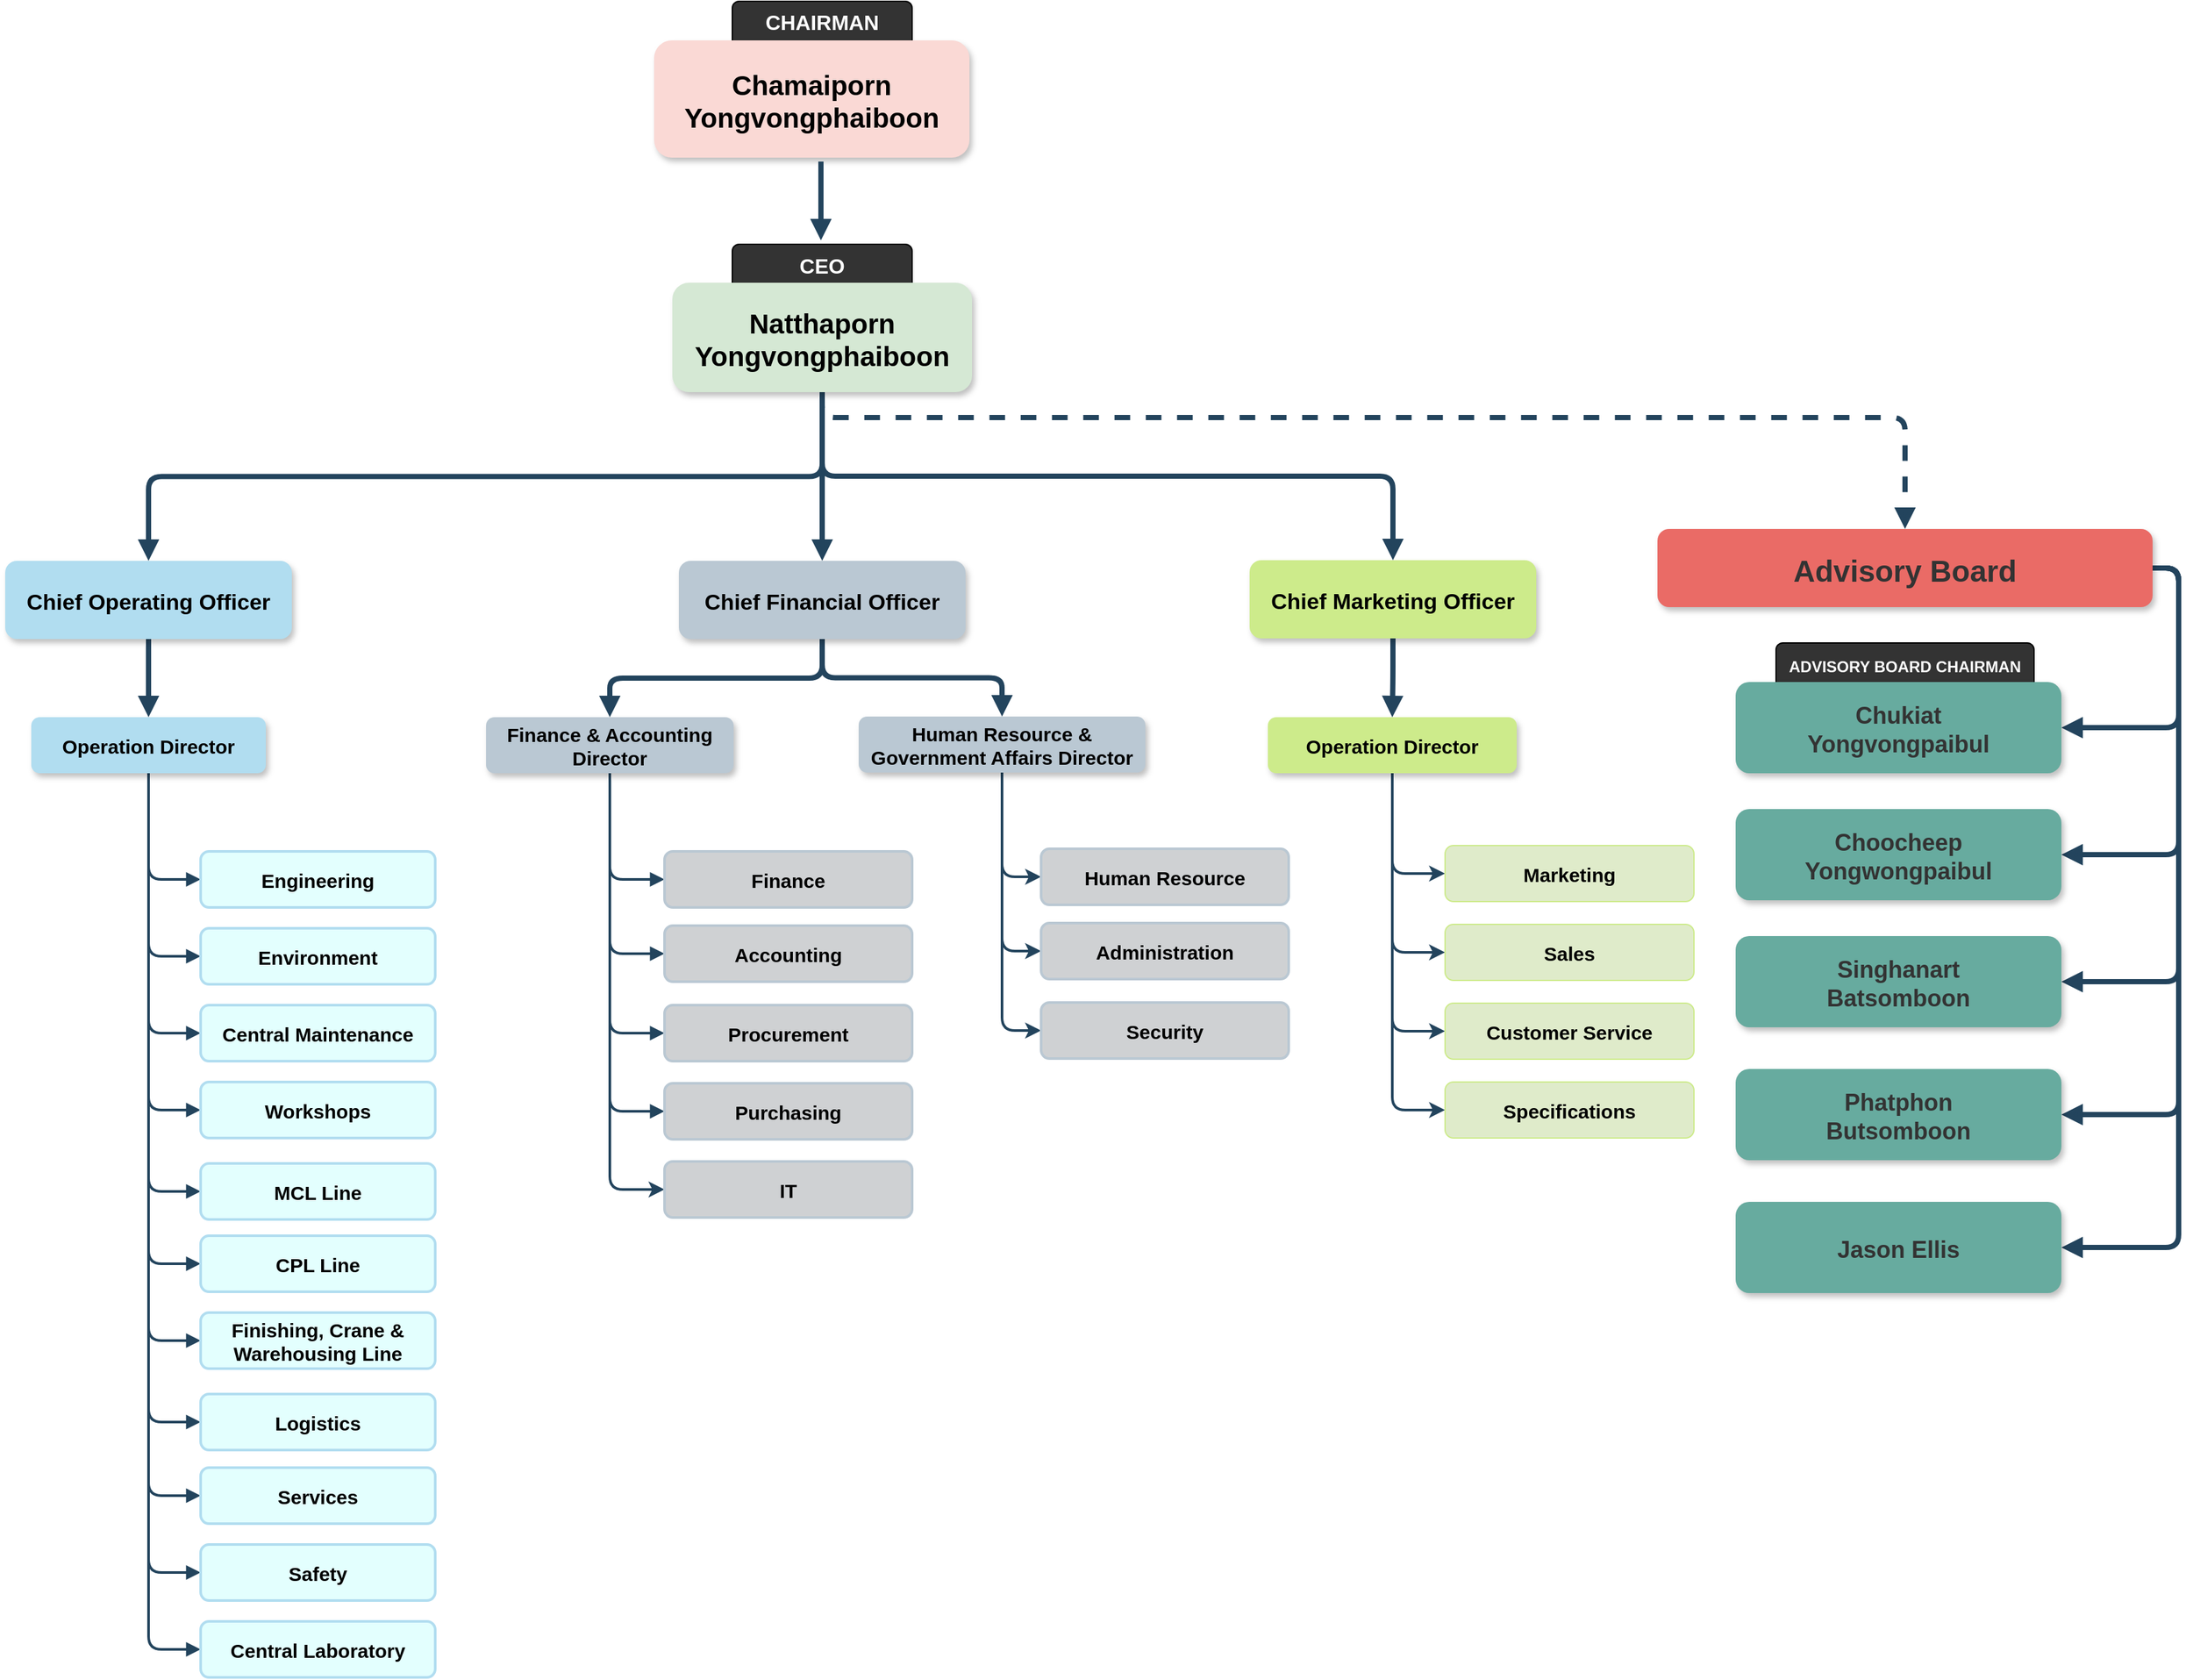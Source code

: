 <mxfile version="10.9.8" type="github"><diagram name="Page-1" id="97916047-d0de-89f5-080d-49f4d83e522f"><mxGraphModel dx="2066" dy="1140" grid="1" gridSize="10" guides="1" tooltips="1" connect="1" arrows="1" fold="1" page="1" pageScale="1.5" pageWidth="1169" pageHeight="827" background="#ffffff" math="0" shadow="0"><root><mxCell id="0"/><mxCell id="1" parent="0"/><mxCell id="DeESuASevOfpYethE6Bz-62" value="&lt;font color=&quot;#FFFFFF&quot;&gt;CEO&lt;/font&gt;" style="rounded=1;whiteSpace=wrap;html=1;fillColor=#333333;fontSize=16;verticalAlign=top;fontStyle=1" parent="1" vertex="1"><mxGeometry x="703" y="206.5" width="138" height="35" as="geometry"/></mxCell><mxCell id="DeESuASevOfpYethE6Bz-60" value="&lt;font color=&quot;#FFFFFF&quot;&gt;CHAIRMAN&lt;/font&gt;" style="rounded=1;whiteSpace=wrap;html=1;fillColor=#333333;fontSize=16;verticalAlign=top;fontStyle=1" parent="1" vertex="1"><mxGeometry x="703" y="20" width="138" height="35" as="geometry"/></mxCell><mxCell id="DeESuASevOfpYethE6Bz-104" value="" style="edgeStyle=orthogonalEdgeStyle;rounded=1;orthogonalLoop=1;jettySize=auto;html=1;strokeColor=#23445D;strokeWidth=4;fontFamily=Helvetica;fontSize=15;fontColor=#333333;entryX=0.5;entryY=0;entryDx=0;entryDy=0;endArrow=block;endFill=1;" parent="1" source="3" target="DeESuASevOfpYethE6Bz-107" edge="1"><mxGeometry relative="1" as="geometry"><mxPoint x="772" y="548.5" as="targetPoint"/></mxGeometry></mxCell><mxCell id="DeESuASevOfpYethE6Bz-146" style="edgeStyle=orthogonalEdgeStyle;rounded=1;orthogonalLoop=1;jettySize=auto;html=1;exitX=0.5;exitY=1;exitDx=0;exitDy=0;entryX=0.5;entryY=0;entryDx=0;entryDy=0;endArrow=block;endFill=1;strokeColor=#23445D;strokeWidth=4;fontFamily=Helvetica;fontSize=15;fontColor=#333333;" parent="1" source="3" target="DeESuASevOfpYethE6Bz-145" edge="1"><mxGeometry relative="1" as="geometry"/></mxCell><mxCell id="3" value="Chief Financial Officer" style="rounded=1;fillColor=#bac8d3;strokeColor=none;shadow=1;fontStyle=1;fontSize=17;" parent="1" vertex="1"><mxGeometry x="662" y="449.5" width="220" height="60" as="geometry"/></mxCell><mxCell id="DeESuASevOfpYethE6Bz-85" style="edgeStyle=orthogonalEdgeStyle;rounded=1;orthogonalLoop=1;jettySize=auto;html=1;exitX=1;exitY=0.5;exitDx=0;exitDy=0;entryX=1;entryY=0.5;entryDx=0;entryDy=0;strokeColor=#23445D;strokeWidth=4;fontFamily=Helvetica;fontSize=18;fontColor=#333333;endArrow=block;endFill=1;" parent="1" source="7" target="DeESuASevOfpYethE6Bz-68" edge="1"><mxGeometry relative="1" as="geometry"><Array as="points"><mxPoint x="1813" y="455"/><mxPoint x="1813" y="578"/></Array></mxGeometry></mxCell><mxCell id="DeESuASevOfpYethE6Bz-93" style="edgeStyle=orthogonalEdgeStyle;rounded=1;orthogonalLoop=1;jettySize=auto;html=1;exitX=1;exitY=0.5;exitDx=0;exitDy=0;entryX=1;entryY=0.5;entryDx=0;entryDy=0;strokeColor=#23445D;strokeWidth=4;fontFamily=Helvetica;fontSize=23;fontColor=#333333;endArrow=block;endFill=1;" parent="1" source="7" target="DeESuASevOfpYethE6Bz-89" edge="1"><mxGeometry relative="1" as="geometry"><Array as="points"><mxPoint x="1813" y="455"/><mxPoint x="1813" y="675"/></Array></mxGeometry></mxCell><mxCell id="DeESuASevOfpYethE6Bz-94" style="edgeStyle=orthogonalEdgeStyle;rounded=1;orthogonalLoop=1;jettySize=auto;html=1;exitX=1;exitY=0.5;exitDx=0;exitDy=0;entryX=1;entryY=0.5;entryDx=0;entryDy=0;strokeColor=#23445D;strokeWidth=4;fontFamily=Helvetica;fontSize=23;fontColor=#333333;endArrow=block;endFill=1;" parent="1" source="7" target="DeESuASevOfpYethE6Bz-90" edge="1"><mxGeometry relative="1" as="geometry"/></mxCell><mxCell id="DeESuASevOfpYethE6Bz-95" style="edgeStyle=orthogonalEdgeStyle;rounded=1;orthogonalLoop=1;jettySize=auto;html=1;exitX=1;exitY=0.5;exitDx=0;exitDy=0;entryX=1;entryY=0.5;entryDx=0;entryDy=0;strokeColor=#23445D;strokeWidth=4;fontFamily=Helvetica;fontSize=23;fontColor=#333333;endArrow=block;endFill=1;" parent="1" source="7" target="DeESuASevOfpYethE6Bz-91" edge="1"><mxGeometry relative="1" as="geometry"/></mxCell><mxCell id="DeESuASevOfpYethE6Bz-96" style="edgeStyle=orthogonalEdgeStyle;rounded=1;orthogonalLoop=1;jettySize=auto;html=1;exitX=1;exitY=0.5;exitDx=0;exitDy=0;entryX=1;entryY=0.5;entryDx=0;entryDy=0;strokeColor=#23445D;strokeWidth=4;fontFamily=Helvetica;fontSize=23;fontColor=#333333;endArrow=block;endFill=1;" parent="1" source="7" target="DeESuASevOfpYethE6Bz-92" edge="1"><mxGeometry relative="1" as="geometry"/></mxCell><mxCell id="7" value="Advisory Board" style="rounded=1;fillColor=#EA6B66;strokeColor=none;shadow=1;gradientColor=none;fontStyle=1;fontColor=#333333;fontSize=23;" parent="1" vertex="1"><mxGeometry x="1413" y="425" width="380" height="60" as="geometry"/></mxCell><mxCell id="29" value="" style="edgeStyle=elbowEdgeStyle;elbow=vertical;strokeWidth=4;endArrow=block;endFill=1;fontStyle=1;strokeColor=#23445D;" parent="1" source="2" target="3" edge="1"><mxGeometry x="22" y="209.5" width="100" height="100" as="geometry"><mxPoint x="22" y="309.5" as="sourcePoint"/><mxPoint x="122" y="209.5" as="targetPoint"/></mxGeometry></mxCell><mxCell id="33" value="" style="edgeStyle=elbowEdgeStyle;elbow=vertical;strokeWidth=4;endArrow=block;endFill=1;fontStyle=1;dashed=1;strokeColor=#23445D;" parent="1" source="2" target="7" edge="1"><mxGeometry x="22" y="209.5" width="100" height="100" as="geometry"><mxPoint x="22" y="309.5" as="sourcePoint"/><mxPoint x="122" y="209.5" as="targetPoint"/><Array as="points"><mxPoint x="1062" y="339.5"/></Array></mxGeometry></mxCell><mxCell id="DeESuASevOfpYethE6Bz-55" value="&#xA;Chamaiporn &#xA;Yongvongphaiboon&#xA;" style="rounded=1;fillColor=#fad9d5;strokeColor=none;shadow=1;fontStyle=1;fontSize=21;verticalAlign=middle;fontFamily=Helvetica;" parent="1" vertex="1"><mxGeometry x="643" y="50" width="242" height="90" as="geometry"/></mxCell><mxCell id="DeESuASevOfpYethE6Bz-59" value="" style="edgeStyle=elbowEdgeStyle;elbow=vertical;strokeWidth=4;endArrow=block;endFill=1;fontStyle=1;strokeColor=#23445D;exitX=0.529;exitY=1.033;exitDx=0;exitDy=0;exitPerimeter=0;" parent="1" source="DeESuASevOfpYethE6Bz-55" edge="1"><mxGeometry x="21" y="23.5" width="100" height="100" as="geometry"><mxPoint x="771" y="123.5" as="sourcePoint"/><mxPoint x="771" y="203.5" as="targetPoint"/></mxGeometry></mxCell><mxCell id="DeESuASevOfpYethE6Bz-99" style="edgeStyle=orthogonalEdgeStyle;rounded=1;orthogonalLoop=1;jettySize=auto;html=1;exitX=0.5;exitY=1;exitDx=0;exitDy=0;entryX=0.5;entryY=0;entryDx=0;entryDy=0;strokeColor=#23445D;strokeWidth=4;fontFamily=Helvetica;fontSize=21;fontColor=#333333;endArrow=block;endFill=1;" parent="1" source="2" target="DeESuASevOfpYethE6Bz-97" edge="1"><mxGeometry relative="1" as="geometry"/></mxCell><mxCell id="DeESuASevOfpYethE6Bz-100" style="edgeStyle=orthogonalEdgeStyle;rounded=1;orthogonalLoop=1;jettySize=auto;html=1;exitX=0.5;exitY=1;exitDx=0;exitDy=0;strokeColor=#23445D;strokeWidth=4;fontFamily=Helvetica;fontSize=21;fontColor=#333333;endArrow=block;endFill=1;" parent="1" source="2" target="DeESuASevOfpYethE6Bz-98" edge="1"><mxGeometry relative="1" as="geometry"/></mxCell><mxCell id="2" value="Natthaporn &#xA;Yongvongphaiboon" style="rounded=1;fillColor=#d5e8d4;strokeColor=none;shadow=1;fontStyle=1;fontSize=21;" parent="1" vertex="1"><mxGeometry x="657" y="236" width="230" height="84" as="geometry"/></mxCell><mxCell id="DeESuASevOfpYethE6Bz-67" value="&lt;font style=&quot;font-size: 12px&quot; color=&quot;#FFFFFF&quot;&gt;ADVISORY BOARD CHAIRMAN&lt;/font&gt;" style="rounded=1;whiteSpace=wrap;html=1;fillColor=#333333;fontSize=16;verticalAlign=top;fontStyle=1" parent="1" vertex="1"><mxGeometry x="1504" y="512.5" width="198" height="35" as="geometry"/></mxCell><mxCell id="DeESuASevOfpYethE6Bz-68" value="&#xA;Chukiat&#xA;Yongvongpaibul&#xA;" style="rounded=1;fillColor=#67AB9F;strokeColor=none;shadow=1;fontStyle=1;fontColor=#333333;fontSize=18;verticalAlign=middle;fontFamily=Helvetica;labelBackgroundColor=none;" parent="1" vertex="1"><mxGeometry x="1473" y="542.5" width="250" height="70" as="geometry"/></mxCell><mxCell id="DeESuASevOfpYethE6Bz-89" value="Choocheep &#xA;Yongwongpaibul" style="rounded=1;fillColor=#67AB9F;strokeColor=none;shadow=1;fontStyle=1;fontColor=#333333;fontSize=18;verticalAlign=middle;fontFamily=Helvetica;labelBackgroundColor=none;" parent="1" vertex="1"><mxGeometry x="1473" y="640" width="250" height="70" as="geometry"/></mxCell><mxCell id="DeESuASevOfpYethE6Bz-90" value="Singhanart &#xA;Batsomboon" style="rounded=1;fillColor=#67AB9F;strokeColor=none;shadow=1;fontStyle=1;fontColor=#333333;fontSize=18;verticalAlign=middle;fontFamily=Helvetica;labelBackgroundColor=none;" parent="1" vertex="1"><mxGeometry x="1473" y="737.5" width="250" height="70" as="geometry"/></mxCell><mxCell id="DeESuASevOfpYethE6Bz-91" value="Phatphon &#xA;Butsomboon" style="rounded=1;fillColor=#67AB9F;strokeColor=none;shadow=1;fontStyle=1;fontColor=#333333;fontSize=18;verticalAlign=middle;fontFamily=Helvetica;labelBackgroundColor=none;" parent="1" vertex="1"><mxGeometry x="1473" y="839.5" width="250" height="70" as="geometry"/></mxCell><mxCell id="DeESuASevOfpYethE6Bz-92" value="Jason Ellis" style="rounded=1;fillColor=#67AB9F;strokeColor=none;shadow=1;fontStyle=1;fontColor=#333333;fontSize=18;verticalAlign=middle;fontFamily=Helvetica;labelBackgroundColor=none;" parent="1" vertex="1"><mxGeometry x="1473" y="941.5" width="250" height="70" as="geometry"/></mxCell><mxCell id="DeESuASevOfpYethE6Bz-102" value="" style="edgeStyle=orthogonalEdgeStyle;rounded=1;orthogonalLoop=1;jettySize=auto;html=1;strokeColor=#23445D;strokeWidth=4;fontFamily=Helvetica;fontSize=17;fontColor=#333333;endArrow=block;endFill=1;" parent="1" source="DeESuASevOfpYethE6Bz-97" target="DeESuASevOfpYethE6Bz-101" edge="1"><mxGeometry relative="1" as="geometry"/></mxCell><mxCell id="DeESuASevOfpYethE6Bz-97" value="Chief Operating Officer" style="rounded=1;fillColor=#b1ddf0;strokeColor=none;shadow=1;fontStyle=1;fontSize=17;" parent="1" vertex="1"><mxGeometry x="145" y="449.5" width="220" height="60" as="geometry"/></mxCell><mxCell id="DeESuASevOfpYethE6Bz-115" style="edgeStyle=orthogonalEdgeStyle;rounded=1;orthogonalLoop=1;jettySize=auto;html=1;exitX=0.5;exitY=1;exitDx=0;exitDy=0;entryX=0;entryY=0.5;entryDx=0;entryDy=0;endArrow=block;endFill=1;strokeColor=#23445D;strokeWidth=2;fontFamily=Helvetica;fontSize=15;fontColor=#333333;" parent="1" source="DeESuASevOfpYethE6Bz-101" target="DeESuASevOfpYethE6Bz-110" edge="1"><mxGeometry relative="1" as="geometry"/></mxCell><mxCell id="DeESuASevOfpYethE6Bz-116" style="edgeStyle=orthogonalEdgeStyle;rounded=1;orthogonalLoop=1;jettySize=auto;html=1;exitX=0.5;exitY=1;exitDx=0;exitDy=0;entryX=0;entryY=0.5;entryDx=0;entryDy=0;endArrow=block;endFill=1;strokeColor=#23445D;strokeWidth=2;fontFamily=Helvetica;fontSize=15;fontColor=#333333;" parent="1" source="DeESuASevOfpYethE6Bz-101" target="DeESuASevOfpYethE6Bz-114" edge="1"><mxGeometry relative="1" as="geometry"/></mxCell><mxCell id="DeESuASevOfpYethE6Bz-122" style="edgeStyle=orthogonalEdgeStyle;rounded=1;orthogonalLoop=1;jettySize=auto;html=1;exitX=0.5;exitY=1;exitDx=0;exitDy=0;entryX=0;entryY=0.5;entryDx=0;entryDy=0;endArrow=block;endFill=1;strokeColor=#23445D;strokeWidth=2;fontFamily=Helvetica;fontSize=15;fontColor=#333333;" parent="1" source="DeESuASevOfpYethE6Bz-101" target="DeESuASevOfpYethE6Bz-119" edge="1"><mxGeometry relative="1" as="geometry"/></mxCell><mxCell id="DeESuASevOfpYethE6Bz-123" style="edgeStyle=orthogonalEdgeStyle;rounded=1;orthogonalLoop=1;jettySize=auto;html=1;exitX=0.5;exitY=1;exitDx=0;exitDy=0;entryX=0;entryY=0.5;entryDx=0;entryDy=0;endArrow=block;endFill=1;strokeColor=#23445D;strokeWidth=2;fontFamily=Helvetica;fontSize=15;fontColor=#333333;" parent="1" source="DeESuASevOfpYethE6Bz-101" target="DeESuASevOfpYethE6Bz-118" edge="1"><mxGeometry relative="1" as="geometry"/></mxCell><mxCell id="DeESuASevOfpYethE6Bz-124" style="edgeStyle=orthogonalEdgeStyle;rounded=1;orthogonalLoop=1;jettySize=auto;html=1;exitX=0.5;exitY=1;exitDx=0;exitDy=0;entryX=0;entryY=0.5;entryDx=0;entryDy=0;endArrow=block;endFill=1;strokeColor=#23445D;strokeWidth=2;fontFamily=Helvetica;fontSize=15;fontColor=#333333;" parent="1" source="DeESuASevOfpYethE6Bz-101" target="DeESuASevOfpYethE6Bz-120" edge="1"><mxGeometry relative="1" as="geometry"/></mxCell><mxCell id="DeESuASevOfpYethE6Bz-139" style="edgeStyle=orthogonalEdgeStyle;rounded=1;orthogonalLoop=1;jettySize=auto;html=1;exitX=0.5;exitY=1;exitDx=0;exitDy=0;entryX=0;entryY=0.5;entryDx=0;entryDy=0;endArrow=block;endFill=1;strokeColor=#23445D;strokeWidth=2;fontFamily=Helvetica;fontSize=15;fontColor=#333333;" parent="1" source="DeESuASevOfpYethE6Bz-101" target="DeESuASevOfpYethE6Bz-126" edge="1"><mxGeometry relative="1" as="geometry"/></mxCell><mxCell id="DeESuASevOfpYethE6Bz-140" style="edgeStyle=orthogonalEdgeStyle;rounded=1;orthogonalLoop=1;jettySize=auto;html=1;exitX=0.5;exitY=1;exitDx=0;exitDy=0;entryX=0;entryY=0.5;entryDx=0;entryDy=0;endArrow=block;endFill=1;strokeColor=#23445D;strokeWidth=2;fontFamily=Helvetica;fontSize=15;fontColor=#333333;" parent="1" source="DeESuASevOfpYethE6Bz-101" target="DeESuASevOfpYethE6Bz-125" edge="1"><mxGeometry relative="1" as="geometry"/></mxCell><mxCell id="DeESuASevOfpYethE6Bz-141" style="edgeStyle=orthogonalEdgeStyle;rounded=1;orthogonalLoop=1;jettySize=auto;html=1;exitX=0.5;exitY=1;exitDx=0;exitDy=0;entryX=0;entryY=0.5;entryDx=0;entryDy=0;endArrow=block;endFill=1;strokeColor=#23445D;strokeWidth=2;fontFamily=Helvetica;fontSize=15;fontColor=#333333;" parent="1" source="DeESuASevOfpYethE6Bz-101" target="DeESuASevOfpYethE6Bz-127" edge="1"><mxGeometry relative="1" as="geometry"/></mxCell><mxCell id="DeESuASevOfpYethE6Bz-142" style="edgeStyle=orthogonalEdgeStyle;rounded=1;orthogonalLoop=1;jettySize=auto;html=1;exitX=0.5;exitY=1;exitDx=0;exitDy=0;entryX=0;entryY=0.5;entryDx=0;entryDy=0;endArrow=block;endFill=1;strokeColor=#23445D;strokeWidth=2;fontFamily=Helvetica;fontSize=15;fontColor=#333333;" parent="1" source="DeESuASevOfpYethE6Bz-101" target="DeESuASevOfpYethE6Bz-129" edge="1"><mxGeometry relative="1" as="geometry"/></mxCell><mxCell id="DeESuASevOfpYethE6Bz-143" style="edgeStyle=orthogonalEdgeStyle;rounded=1;orthogonalLoop=1;jettySize=auto;html=1;exitX=0.5;exitY=1;exitDx=0;exitDy=0;entryX=0;entryY=0.5;entryDx=0;entryDy=0;endArrow=block;endFill=1;strokeColor=#23445D;strokeWidth=2;fontFamily=Helvetica;fontSize=15;fontColor=#333333;" parent="1" source="DeESuASevOfpYethE6Bz-101" target="DeESuASevOfpYethE6Bz-128" edge="1"><mxGeometry relative="1" as="geometry"/></mxCell><mxCell id="DeESuASevOfpYethE6Bz-144" style="edgeStyle=orthogonalEdgeStyle;rounded=1;orthogonalLoop=1;jettySize=auto;html=1;exitX=0.5;exitY=1;exitDx=0;exitDy=0;entryX=0;entryY=0.5;entryDx=0;entryDy=0;endArrow=block;endFill=1;strokeColor=#23445D;strokeWidth=2;fontFamily=Helvetica;fontSize=15;fontColor=#333333;" parent="1" source="DeESuASevOfpYethE6Bz-101" target="DeESuASevOfpYethE6Bz-130" edge="1"><mxGeometry relative="1" as="geometry"/></mxCell><mxCell id="DeESuASevOfpYethE6Bz-101" value="Operation Director" style="rounded=1;fillColor=#b1ddf0;strokeColor=none;shadow=1;fontStyle=1;fontSize=15;" parent="1" vertex="1"><mxGeometry x="165" y="569.5" width="180" height="43" as="geometry"/></mxCell><mxCell id="DeESuASevOfpYethE6Bz-110" value="Environment" style="rounded=1;fillColor=#E3FFFE;strokeColor=#B1DDF0;shadow=0;fontStyle=1;fontSize=15;strokeWidth=2;" parent="1" vertex="1"><mxGeometry x="295" y="731.5" width="180" height="43" as="geometry"/></mxCell><mxCell id="DeESuASevOfpYethE6Bz-106" value="" style="edgeStyle=orthogonalEdgeStyle;rounded=1;orthogonalLoop=1;jettySize=auto;html=1;strokeColor=#23445D;strokeWidth=4;fontFamily=Helvetica;fontSize=15;fontColor=#333333;endArrow=block;endFill=1;" parent="1" source="DeESuASevOfpYethE6Bz-98" target="DeESuASevOfpYethE6Bz-109" edge="1"><mxGeometry relative="1" as="geometry"><mxPoint x="1210" y="542" as="targetPoint"/></mxGeometry></mxCell><mxCell id="DeESuASevOfpYethE6Bz-98" value="Chief Marketing Officer" style="rounded=1;fillColor=#cdeb8b;strokeColor=none;shadow=1;fontStyle=1;fontSize=17;" parent="1" vertex="1"><mxGeometry x="1100" y="449" width="220" height="60" as="geometry"/></mxCell><mxCell id="VW0K3nMkxU76PBS7Rnt--36" style="edgeStyle=orthogonalEdgeStyle;rounded=1;orthogonalLoop=1;jettySize=auto;html=1;exitX=0.5;exitY=1;exitDx=0;exitDy=0;entryX=0;entryY=0.5;entryDx=0;entryDy=0;strokeWidth=2;strokeColor=#23445D;" edge="1" parent="1" source="DeESuASevOfpYethE6Bz-107" target="VW0K3nMkxU76PBS7Rnt--33"><mxGeometry relative="1" as="geometry"/></mxCell><mxCell id="VW0K3nMkxU76PBS7Rnt--37" style="edgeStyle=orthogonalEdgeStyle;rounded=1;orthogonalLoop=1;jettySize=auto;html=1;exitX=0.5;exitY=1;exitDx=0;exitDy=0;entryX=0;entryY=0.5;entryDx=0;entryDy=0;strokeColor=#23445D;strokeWidth=2;" edge="1" parent="1" source="DeESuASevOfpYethE6Bz-107" target="VW0K3nMkxU76PBS7Rnt--34"><mxGeometry relative="1" as="geometry"/></mxCell><mxCell id="VW0K3nMkxU76PBS7Rnt--39" style="edgeStyle=orthogonalEdgeStyle;rounded=1;orthogonalLoop=1;jettySize=auto;html=1;exitX=0.5;exitY=1;exitDx=0;exitDy=0;entryX=0;entryY=0.5;entryDx=0;entryDy=0;strokeColor=#23445D;strokeWidth=2;" edge="1" parent="1" source="DeESuASevOfpYethE6Bz-107" target="VW0K3nMkxU76PBS7Rnt--35"><mxGeometry relative="1" as="geometry"/></mxCell><mxCell id="DeESuASevOfpYethE6Bz-107" value="Human Resource &amp;&#xA;Government Affairs Director" style="rounded=1;fillColor=#BAC8D3;strokeColor=none;shadow=1;fontStyle=1;fontSize=15;" parent="1" vertex="1"><mxGeometry x="800" y="569" width="220" height="43" as="geometry"/></mxCell><mxCell id="VW0K3nMkxU76PBS7Rnt--42" style="edgeStyle=orthogonalEdgeStyle;rounded=1;orthogonalLoop=1;jettySize=auto;html=1;exitX=0.5;exitY=1;exitDx=0;exitDy=0;entryX=0;entryY=0.5;entryDx=0;entryDy=0;strokeColor=#23445D;strokeWidth=2;" edge="1" parent="1" source="DeESuASevOfpYethE6Bz-109" target="VW0K3nMkxU76PBS7Rnt--40"><mxGeometry relative="1" as="geometry"/></mxCell><mxCell id="VW0K3nMkxU76PBS7Rnt--46" style="edgeStyle=orthogonalEdgeStyle;rounded=1;orthogonalLoop=1;jettySize=auto;html=1;exitX=0.5;exitY=1;exitDx=0;exitDy=0;entryX=0;entryY=0.5;entryDx=0;entryDy=0;strokeColor=#23445D;strokeWidth=2;" edge="1" parent="1" source="DeESuASevOfpYethE6Bz-109" target="VW0K3nMkxU76PBS7Rnt--43"><mxGeometry relative="1" as="geometry"/></mxCell><mxCell id="VW0K3nMkxU76PBS7Rnt--47" style="edgeStyle=orthogonalEdgeStyle;rounded=1;orthogonalLoop=1;jettySize=auto;html=1;exitX=0.5;exitY=1;exitDx=0;exitDy=0;entryX=0;entryY=0.5;entryDx=0;entryDy=0;strokeColor=#23445D;strokeWidth=2;" edge="1" parent="1" source="DeESuASevOfpYethE6Bz-109" target="VW0K3nMkxU76PBS7Rnt--44"><mxGeometry relative="1" as="geometry"/></mxCell><mxCell id="VW0K3nMkxU76PBS7Rnt--48" style="edgeStyle=orthogonalEdgeStyle;rounded=1;orthogonalLoop=1;jettySize=auto;html=1;exitX=0.5;exitY=1;exitDx=0;exitDy=0;entryX=0;entryY=0.5;entryDx=0;entryDy=0;strokeColor=#23445D;strokeWidth=2;" edge="1" parent="1" source="DeESuASevOfpYethE6Bz-109" target="VW0K3nMkxU76PBS7Rnt--45"><mxGeometry relative="1" as="geometry"/></mxCell><mxCell id="DeESuASevOfpYethE6Bz-109" value="Operation Director" style="rounded=1;fillColor=#cdeb8b;strokeColor=none;shadow=1;fontStyle=1;fontSize=15;" parent="1" vertex="1"><mxGeometry x="1114" y="569.5" width="191" height="43" as="geometry"/></mxCell><mxCell id="VW0K3nMkxU76PBS7Rnt--40" value="Marketing" style="rounded=1;fillColor=#DFEBCA;strokeColor=#CDEB8B;shadow=0;fontStyle=1;fontSize=15;" vertex="1" parent="1"><mxGeometry x="1250" y="668" width="191" height="43" as="geometry"/></mxCell><mxCell id="DeESuASevOfpYethE6Bz-114" value="Engineering" style="rounded=1;fillColor=#E3FFFE;strokeColor=#B1DDF0;shadow=0;fontStyle=1;fontSize=15;strokeWidth=2;" parent="1" vertex="1"><mxGeometry x="295" y="672.5" width="180" height="43" as="geometry"/></mxCell><mxCell id="DeESuASevOfpYethE6Bz-118" value="Workshops" style="rounded=1;fillColor=#E3FFFE;strokeColor=#B1DDF0;shadow=0;fontStyle=1;fontSize=15;strokeWidth=2;" parent="1" vertex="1"><mxGeometry x="295" y="849.5" width="180" height="43" as="geometry"/></mxCell><mxCell id="DeESuASevOfpYethE6Bz-119" value="Central Maintenance" style="rounded=1;fillColor=#E3FFFE;strokeColor=#B1DDF0;shadow=0;fontStyle=1;fontSize=15;strokeWidth=2;" parent="1" vertex="1"><mxGeometry x="295" y="790.5" width="180" height="43" as="geometry"/></mxCell><mxCell id="DeESuASevOfpYethE6Bz-120" value="MCL Line" style="rounded=1;fillColor=#E3FFFE;strokeColor=#B1DDF0;shadow=0;fontStyle=1;fontSize=15;strokeWidth=2;" parent="1" vertex="1"><mxGeometry x="295" y="912" width="180" height="43" as="geometry"/></mxCell><mxCell id="DeESuASevOfpYethE6Bz-125" value="Finishing, Crane &amp;&#xA;Warehousing Line" style="rounded=1;fillColor=#E3FFFE;strokeColor=#B1DDF0;shadow=0;fontStyle=1;fontSize=15;strokeWidth=2;" parent="1" vertex="1"><mxGeometry x="295" y="1026.5" width="180" height="43" as="geometry"/></mxCell><mxCell id="DeESuASevOfpYethE6Bz-126" value="CPL Line" style="rounded=1;fillColor=#E3FFFE;strokeColor=#B1DDF0;shadow=0;fontStyle=1;fontSize=15;strokeWidth=2;" parent="1" vertex="1"><mxGeometry x="295" y="967.5" width="180" height="43" as="geometry"/></mxCell><mxCell id="DeESuASevOfpYethE6Bz-127" value="Logistics" style="rounded=1;fillColor=#E3FFFE;strokeColor=#B1DDF0;shadow=0;fontStyle=1;fontSize=15;strokeWidth=2;" parent="1" vertex="1"><mxGeometry x="295" y="1089" width="180" height="43" as="geometry"/></mxCell><mxCell id="DeESuASevOfpYethE6Bz-128" value="Safety" style="rounded=1;fillColor=#E3FFFE;strokeColor=#B1DDF0;shadow=0;fontStyle=1;fontSize=15;strokeWidth=2;" parent="1" vertex="1"><mxGeometry x="295" y="1204.5" width="180" height="43" as="geometry"/></mxCell><mxCell id="DeESuASevOfpYethE6Bz-129" value="Services" style="rounded=1;fillColor=#E3FFFE;strokeColor=#B1DDF0;shadow=0;fontStyle=1;fontSize=15;strokeWidth=2;" parent="1" vertex="1"><mxGeometry x="295" y="1145.5" width="180" height="43" as="geometry"/></mxCell><mxCell id="DeESuASevOfpYethE6Bz-130" value="Central Laboratory" style="rounded=1;fillColor=#E3FFFE;strokeColor=#B1DDF0;shadow=0;fontStyle=1;fontSize=15;strokeWidth=2;" parent="1" vertex="1"><mxGeometry x="295" y="1263.5" width="180" height="43" as="geometry"/></mxCell><mxCell id="DeESuASevOfpYethE6Bz-148" value="" style="edgeStyle=orthogonalEdgeStyle;rounded=1;orthogonalLoop=1;jettySize=auto;html=1;endArrow=block;endFill=1;strokeColor=#23445D;strokeWidth=2;fontFamily=Helvetica;fontSize=15;fontColor=#333333;entryX=0;entryY=0.5;entryDx=0;entryDy=0;" parent="1" source="DeESuASevOfpYethE6Bz-145" target="DeESuASevOfpYethE6Bz-147" edge="1"><mxGeometry relative="1" as="geometry"/></mxCell><mxCell id="DeESuASevOfpYethE6Bz-152" style="edgeStyle=orthogonalEdgeStyle;rounded=1;orthogonalLoop=1;jettySize=auto;html=1;exitX=0.5;exitY=1;exitDx=0;exitDy=0;entryX=0;entryY=0.5;entryDx=0;entryDy=0;endArrow=block;endFill=1;strokeColor=#23445D;strokeWidth=2;fontFamily=Helvetica;fontSize=15;fontColor=#333333;" parent="1" source="DeESuASevOfpYethE6Bz-145" target="DeESuASevOfpYethE6Bz-149" edge="1"><mxGeometry relative="1" as="geometry"/></mxCell><mxCell id="DeESuASevOfpYethE6Bz-153" style="edgeStyle=orthogonalEdgeStyle;rounded=1;orthogonalLoop=1;jettySize=auto;html=1;exitX=0.5;exitY=1;exitDx=0;exitDy=0;entryX=0;entryY=0.5;entryDx=0;entryDy=0;endArrow=block;endFill=1;strokeColor=#23445D;strokeWidth=2;fontFamily=Helvetica;fontSize=15;fontColor=#333333;" parent="1" source="DeESuASevOfpYethE6Bz-145" target="DeESuASevOfpYethE6Bz-150" edge="1"><mxGeometry relative="1" as="geometry"/></mxCell><mxCell id="DeESuASevOfpYethE6Bz-154" style="edgeStyle=orthogonalEdgeStyle;rounded=1;orthogonalLoop=1;jettySize=auto;html=1;exitX=0.5;exitY=1;exitDx=0;exitDy=0;entryX=0;entryY=0.5;entryDx=0;entryDy=0;endArrow=block;endFill=1;strokeColor=#23445D;strokeWidth=2;fontFamily=Helvetica;fontSize=15;fontColor=#333333;" parent="1" source="DeESuASevOfpYethE6Bz-145" target="DeESuASevOfpYethE6Bz-151" edge="1"><mxGeometry relative="1" as="geometry"/></mxCell><mxCell id="VW0K3nMkxU76PBS7Rnt--50" style="edgeStyle=orthogonalEdgeStyle;rounded=1;orthogonalLoop=1;jettySize=auto;html=1;exitX=0.5;exitY=1;exitDx=0;exitDy=0;entryX=0;entryY=0.5;entryDx=0;entryDy=0;strokeColor=#23445D;strokeWidth=2;" edge="1" parent="1" source="DeESuASevOfpYethE6Bz-145" target="VW0K3nMkxU76PBS7Rnt--49"><mxGeometry relative="1" as="geometry"/></mxCell><mxCell id="DeESuASevOfpYethE6Bz-145" value="Finance &amp; Accounting&#xA;Director" style="rounded=1;fillColor=#BAC8D3;strokeColor=none;shadow=1;fontStyle=1;fontSize=15;" parent="1" vertex="1"><mxGeometry x="514" y="569.5" width="190" height="43" as="geometry"/></mxCell><mxCell id="DeESuASevOfpYethE6Bz-147" value="Finance" style="rounded=1;fillColor=#CFD1D3;strokeColor=#BAC8D3;shadow=0;fontStyle=1;fontSize=15;strokeWidth=2;" parent="1" vertex="1"><mxGeometry x="651" y="672.5" width="190" height="43" as="geometry"/></mxCell><mxCell id="DeESuASevOfpYethE6Bz-149" value="Accounting" style="rounded=1;fillColor=#CFD1D3;strokeColor=#BAC8D3;shadow=0;fontStyle=1;fontSize=15;strokeWidth=2;" parent="1" vertex="1"><mxGeometry x="651" y="729.5" width="190" height="43" as="geometry"/></mxCell><mxCell id="DeESuASevOfpYethE6Bz-150" value="Procurement" style="rounded=1;fillColor=#CFD1D3;strokeColor=#BAC8D3;shadow=0;fontStyle=1;fontSize=15;strokeWidth=2;" parent="1" vertex="1"><mxGeometry x="651" y="790.5" width="190" height="43" as="geometry"/></mxCell><mxCell id="DeESuASevOfpYethE6Bz-151" value="Purchasing" style="rounded=1;fillColor=#CFD1D3;strokeColor=#BAC8D3;shadow=0;fontStyle=1;fontSize=15;strokeWidth=2;" parent="1" vertex="1"><mxGeometry x="651" y="850.5" width="190" height="43" as="geometry"/></mxCell><mxCell id="VW0K3nMkxU76PBS7Rnt--33" value="Human Resource" style="rounded=1;fillColor=#CFD1D3;strokeColor=#BAC8D3;shadow=0;fontStyle=1;fontSize=15;strokeWidth=2;" vertex="1" parent="1"><mxGeometry x="940" y="670.5" width="190" height="43" as="geometry"/></mxCell><mxCell id="VW0K3nMkxU76PBS7Rnt--34" value="Administration" style="rounded=1;fillColor=#CFD1D3;strokeColor=#BAC8D3;shadow=0;fontStyle=1;fontSize=15;strokeWidth=2;" vertex="1" parent="1"><mxGeometry x="940" y="727.5" width="190" height="43" as="geometry"/></mxCell><mxCell id="VW0K3nMkxU76PBS7Rnt--35" value="Security" style="rounded=1;fillColor=#CFD1D3;strokeColor=#BAC8D3;shadow=0;fontStyle=1;fontSize=15;strokeWidth=2;" vertex="1" parent="1"><mxGeometry x="940" y="788.5" width="190" height="43" as="geometry"/></mxCell><mxCell id="VW0K3nMkxU76PBS7Rnt--43" value="Sales" style="rounded=1;fillColor=#DFEBCA;strokeColor=#CDEB8B;shadow=0;fontStyle=1;fontSize=15;" vertex="1" parent="1"><mxGeometry x="1250" y="728.5" width="191" height="43" as="geometry"/></mxCell><mxCell id="VW0K3nMkxU76PBS7Rnt--44" value="Customer Service" style="rounded=1;fillColor=#DFEBCA;strokeColor=#CDEB8B;shadow=0;fontStyle=1;fontSize=15;" vertex="1" parent="1"><mxGeometry x="1250" y="789" width="191" height="43" as="geometry"/></mxCell><mxCell id="VW0K3nMkxU76PBS7Rnt--45" value="Specifications" style="rounded=1;fillColor=#DFEBCA;strokeColor=#CDEB8B;shadow=0;fontStyle=1;fontSize=15;" vertex="1" parent="1"><mxGeometry x="1250" y="849.5" width="191" height="43" as="geometry"/></mxCell><mxCell id="VW0K3nMkxU76PBS7Rnt--49" value="IT" style="rounded=1;fillColor=#CFD1D3;strokeColor=#BAC8D3;shadow=0;fontStyle=1;fontSize=15;strokeWidth=2;" vertex="1" parent="1"><mxGeometry x="651" y="910.5" width="190" height="43" as="geometry"/></mxCell></root></mxGraphModel></diagram></mxfile>